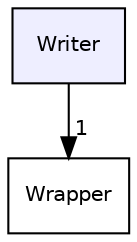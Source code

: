 digraph "/home/adam/Desktop/reg/Writer" {
  compound=true
  node [ fontsize="10", fontname="Helvetica"];
  edge [ labelfontsize="10", labelfontname="Helvetica"];
  dir_902eee3ed55a516d9682a365854e40e0 [shape=box, label="Writer", style="filled", fillcolor="#eeeeff", pencolor="black", URL="dir_902eee3ed55a516d9682a365854e40e0.html"];
  dir_db3c996ab4e4f06b0754c16fcab9ceab [shape=box label="Wrapper" URL="dir_db3c996ab4e4f06b0754c16fcab9ceab.html"];
  dir_902eee3ed55a516d9682a365854e40e0->dir_db3c996ab4e4f06b0754c16fcab9ceab [headlabel="1", labeldistance=1.5 headhref="dir_000021_000020.html"];
}
